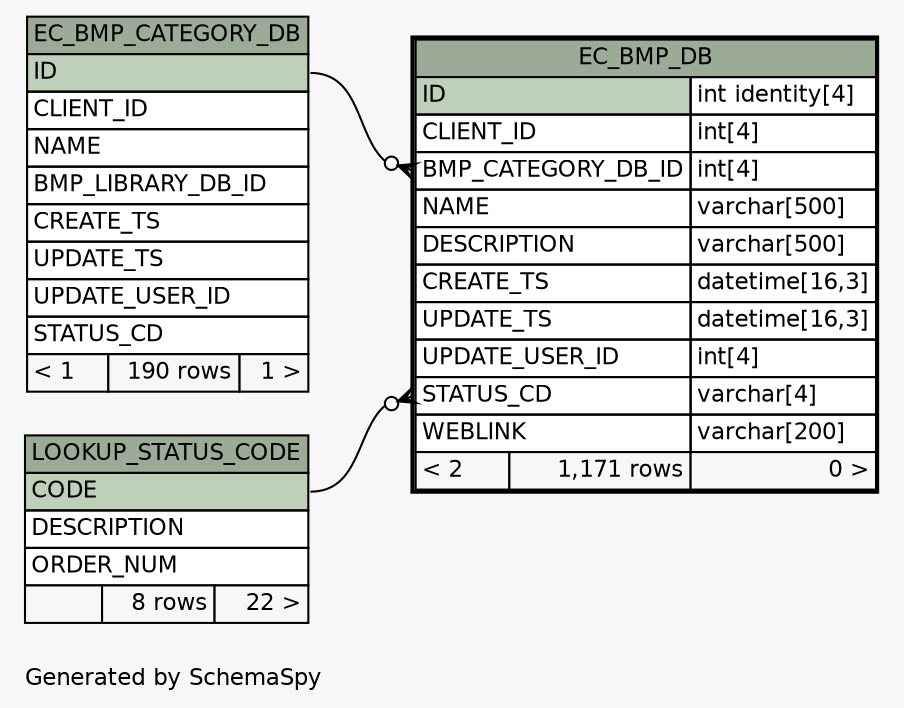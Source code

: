// dot 2.28.0 on Windows 7 6.1
// SchemaSpy rev 590
digraph "oneDegreeRelationshipsDiagram" {
  graph [
    rankdir="RL"
    bgcolor="#f7f7f7"
    label="\nGenerated by SchemaSpy"
    labeljust="l"
    nodesep="0.18"
    ranksep="0.46"
    fontname="Helvetica"
    fontsize="11"
  ];
  node [
    fontname="Helvetica"
    fontsize="11"
    shape="plaintext"
  ];
  edge [
    arrowsize="0.8"
  ];
  "EC_BMP_DB":"BMP_CATEGORY_DB_ID":w -> "EC_BMP_CATEGORY_DB":"ID":e [arrowhead=none dir=back arrowtail=crowodot];
  "EC_BMP_DB":"STATUS_CD":w -> "LOOKUP_STATUS_CODE":"CODE":e [arrowhead=none dir=back arrowtail=crowodot];
  "EC_BMP_CATEGORY_DB" [
    label=<
    <TABLE BORDER="0" CELLBORDER="1" CELLSPACING="0" BGCOLOR="#ffffff">
      <TR><TD COLSPAN="3" BGCOLOR="#9bab96" ALIGN="CENTER">EC_BMP_CATEGORY_DB</TD></TR>
      <TR><TD PORT="ID" COLSPAN="3" BGCOLOR="#bed1b8" ALIGN="LEFT">ID</TD></TR>
      <TR><TD PORT="CLIENT_ID" COLSPAN="3" ALIGN="LEFT">CLIENT_ID</TD></TR>
      <TR><TD PORT="NAME" COLSPAN="3" ALIGN="LEFT">NAME</TD></TR>
      <TR><TD PORT="BMP_LIBRARY_DB_ID" COLSPAN="3" ALIGN="LEFT">BMP_LIBRARY_DB_ID</TD></TR>
      <TR><TD PORT="CREATE_TS" COLSPAN="3" ALIGN="LEFT">CREATE_TS</TD></TR>
      <TR><TD PORT="UPDATE_TS" COLSPAN="3" ALIGN="LEFT">UPDATE_TS</TD></TR>
      <TR><TD PORT="UPDATE_USER_ID" COLSPAN="3" ALIGN="LEFT">UPDATE_USER_ID</TD></TR>
      <TR><TD PORT="STATUS_CD" COLSPAN="3" ALIGN="LEFT">STATUS_CD</TD></TR>
      <TR><TD ALIGN="LEFT" BGCOLOR="#f7f7f7">&lt; 1</TD><TD ALIGN="RIGHT" BGCOLOR="#f7f7f7">190 rows</TD><TD ALIGN="RIGHT" BGCOLOR="#f7f7f7">1 &gt;</TD></TR>
    </TABLE>>
    URL="EC_BMP_CATEGORY_DB.html"
    tooltip="EC_BMP_CATEGORY_DB"
  ];
  "EC_BMP_DB" [
    label=<
    <TABLE BORDER="2" CELLBORDER="1" CELLSPACING="0" BGCOLOR="#ffffff">
      <TR><TD COLSPAN="3" BGCOLOR="#9bab96" ALIGN="CENTER">EC_BMP_DB</TD></TR>
      <TR><TD PORT="ID" COLSPAN="2" BGCOLOR="#bed1b8" ALIGN="LEFT">ID</TD><TD PORT="ID.type" ALIGN="LEFT">int identity[4]</TD></TR>
      <TR><TD PORT="CLIENT_ID" COLSPAN="2" ALIGN="LEFT">CLIENT_ID</TD><TD PORT="CLIENT_ID.type" ALIGN="LEFT">int[4]</TD></TR>
      <TR><TD PORT="BMP_CATEGORY_DB_ID" COLSPAN="2" ALIGN="LEFT">BMP_CATEGORY_DB_ID</TD><TD PORT="BMP_CATEGORY_DB_ID.type" ALIGN="LEFT">int[4]</TD></TR>
      <TR><TD PORT="NAME" COLSPAN="2" ALIGN="LEFT">NAME</TD><TD PORT="NAME.type" ALIGN="LEFT">varchar[500]</TD></TR>
      <TR><TD PORT="DESCRIPTION" COLSPAN="2" ALIGN="LEFT">DESCRIPTION</TD><TD PORT="DESCRIPTION.type" ALIGN="LEFT">varchar[500]</TD></TR>
      <TR><TD PORT="CREATE_TS" COLSPAN="2" ALIGN="LEFT">CREATE_TS</TD><TD PORT="CREATE_TS.type" ALIGN="LEFT">datetime[16,3]</TD></TR>
      <TR><TD PORT="UPDATE_TS" COLSPAN="2" ALIGN="LEFT">UPDATE_TS</TD><TD PORT="UPDATE_TS.type" ALIGN="LEFT">datetime[16,3]</TD></TR>
      <TR><TD PORT="UPDATE_USER_ID" COLSPAN="2" ALIGN="LEFT">UPDATE_USER_ID</TD><TD PORT="UPDATE_USER_ID.type" ALIGN="LEFT">int[4]</TD></TR>
      <TR><TD PORT="STATUS_CD" COLSPAN="2" ALIGN="LEFT">STATUS_CD</TD><TD PORT="STATUS_CD.type" ALIGN="LEFT">varchar[4]</TD></TR>
      <TR><TD PORT="WEBLINK" COLSPAN="2" ALIGN="LEFT">WEBLINK</TD><TD PORT="WEBLINK.type" ALIGN="LEFT">varchar[200]</TD></TR>
      <TR><TD ALIGN="LEFT" BGCOLOR="#f7f7f7">&lt; 2</TD><TD ALIGN="RIGHT" BGCOLOR="#f7f7f7">1,171 rows</TD><TD ALIGN="RIGHT" BGCOLOR="#f7f7f7">0 &gt;</TD></TR>
    </TABLE>>
    URL="EC_BMP_DB.html"
    tooltip="EC_BMP_DB"
  ];
  "LOOKUP_STATUS_CODE" [
    label=<
    <TABLE BORDER="0" CELLBORDER="1" CELLSPACING="0" BGCOLOR="#ffffff">
      <TR><TD COLSPAN="3" BGCOLOR="#9bab96" ALIGN="CENTER">LOOKUP_STATUS_CODE</TD></TR>
      <TR><TD PORT="CODE" COLSPAN="3" BGCOLOR="#bed1b8" ALIGN="LEFT">CODE</TD></TR>
      <TR><TD PORT="DESCRIPTION" COLSPAN="3" ALIGN="LEFT">DESCRIPTION</TD></TR>
      <TR><TD PORT="ORDER_NUM" COLSPAN="3" ALIGN="LEFT">ORDER_NUM</TD></TR>
      <TR><TD ALIGN="LEFT" BGCOLOR="#f7f7f7">  </TD><TD ALIGN="RIGHT" BGCOLOR="#f7f7f7">8 rows</TD><TD ALIGN="RIGHT" BGCOLOR="#f7f7f7">22 &gt;</TD></TR>
    </TABLE>>
    URL="LOOKUP_STATUS_CODE.html"
    tooltip="LOOKUP_STATUS_CODE"
  ];
}
